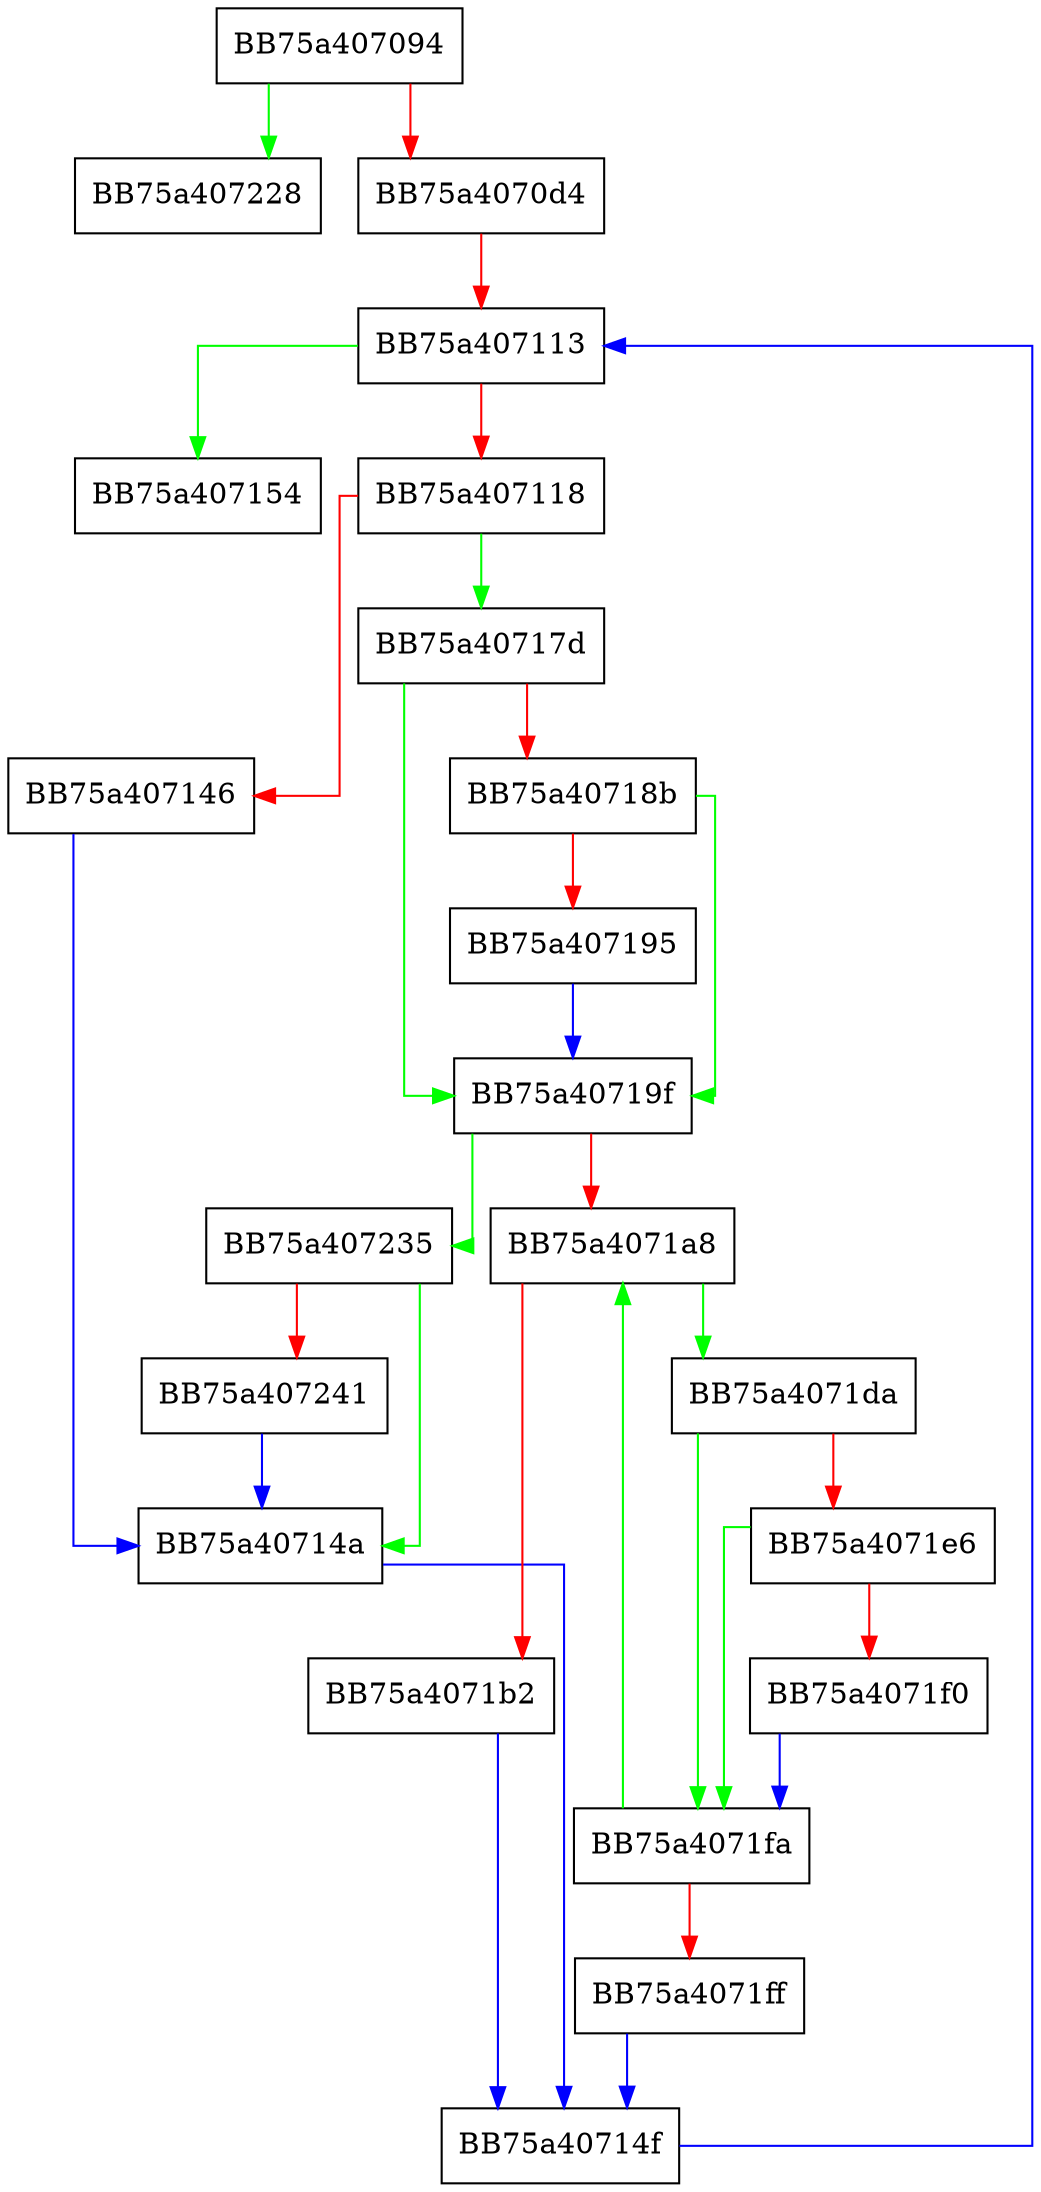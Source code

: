 digraph _Forced_rehash {
  node [shape="box"];
  graph [splines=ortho];
  BB75a407094 -> BB75a407228 [color="green"];
  BB75a407094 -> BB75a4070d4 [color="red"];
  BB75a4070d4 -> BB75a407113 [color="red"];
  BB75a407113 -> BB75a407154 [color="green"];
  BB75a407113 -> BB75a407118 [color="red"];
  BB75a407118 -> BB75a40717d [color="green"];
  BB75a407118 -> BB75a407146 [color="red"];
  BB75a407146 -> BB75a40714a [color="blue"];
  BB75a40714a -> BB75a40714f [color="blue"];
  BB75a40714f -> BB75a407113 [color="blue"];
  BB75a40717d -> BB75a40719f [color="green"];
  BB75a40717d -> BB75a40718b [color="red"];
  BB75a40718b -> BB75a40719f [color="green"];
  BB75a40718b -> BB75a407195 [color="red"];
  BB75a407195 -> BB75a40719f [color="blue"];
  BB75a40719f -> BB75a407235 [color="green"];
  BB75a40719f -> BB75a4071a8 [color="red"];
  BB75a4071a8 -> BB75a4071da [color="green"];
  BB75a4071a8 -> BB75a4071b2 [color="red"];
  BB75a4071b2 -> BB75a40714f [color="blue"];
  BB75a4071da -> BB75a4071fa [color="green"];
  BB75a4071da -> BB75a4071e6 [color="red"];
  BB75a4071e6 -> BB75a4071fa [color="green"];
  BB75a4071e6 -> BB75a4071f0 [color="red"];
  BB75a4071f0 -> BB75a4071fa [color="blue"];
  BB75a4071fa -> BB75a4071a8 [color="green"];
  BB75a4071fa -> BB75a4071ff [color="red"];
  BB75a4071ff -> BB75a40714f [color="blue"];
  BB75a407235 -> BB75a40714a [color="green"];
  BB75a407235 -> BB75a407241 [color="red"];
  BB75a407241 -> BB75a40714a [color="blue"];
}